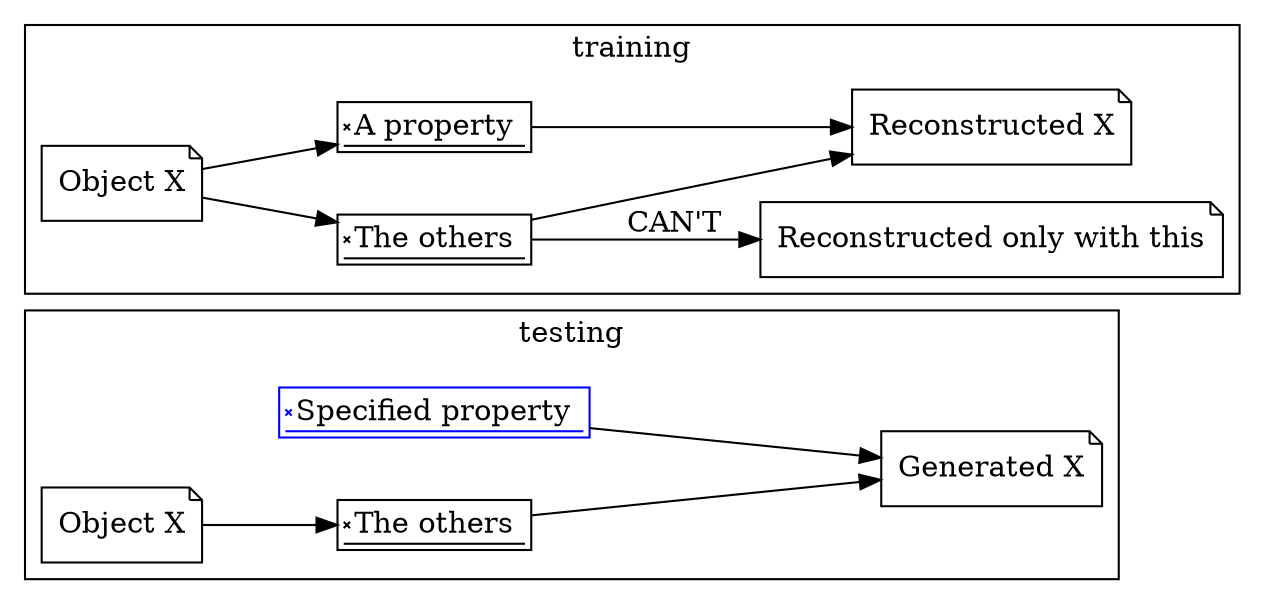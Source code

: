digraph {
    rankdir=LR;

    subgraph cluster_test {
        label="testing";
        {X_test Y_test} -> B_test;
        A_test -> Y_test;
        A_test [shape=note label="Object X"];
        B_test [shape=note label="Generated X"];
        Y_test [shape=signature label="The others"];
        X_test [shape=signature label="Specified property" color=blue];
    }

    subgraph cluster_train {
        label="training";
        A_train -> {Y_train X_train} -> B_train;
        A_train [shape=note label="Object X"];
        B_train [shape=note label="Reconstructed X"];
        Y_train [shape=signature label="The others"];
        X_train [shape=signature label="A property"];

        Y_train -> C_train [label="CAN'T"];
        C_train [shape=note label="Reconstructed only with this"];
    }

}
